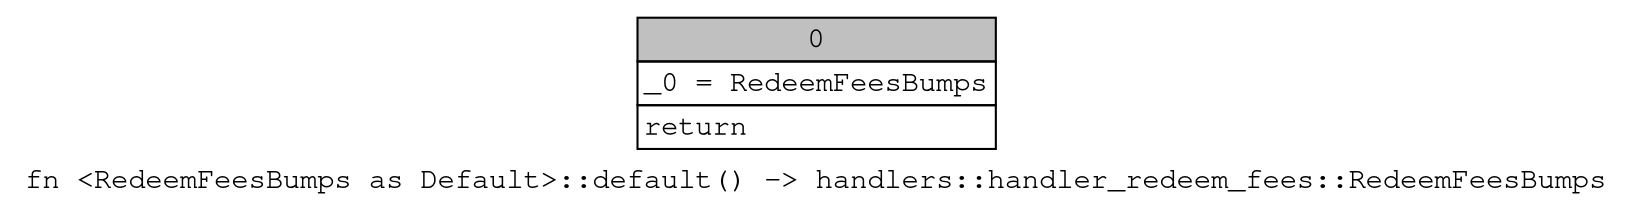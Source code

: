 digraph Mir_0_4808 {
    graph [fontname="Courier, monospace"];
    node [fontname="Courier, monospace"];
    edge [fontname="Courier, monospace"];
    label=<fn &lt;RedeemFeesBumps as Default&gt;::default() -&gt; handlers::handler_redeem_fees::RedeemFeesBumps<br align="left"/>>;
    bb0__0_4808 [shape="none", label=<<table border="0" cellborder="1" cellspacing="0"><tr><td bgcolor="gray" align="center" colspan="1">0</td></tr><tr><td align="left" balign="left">_0 = RedeemFeesBumps<br/></td></tr><tr><td align="left">return</td></tr></table>>];
}
